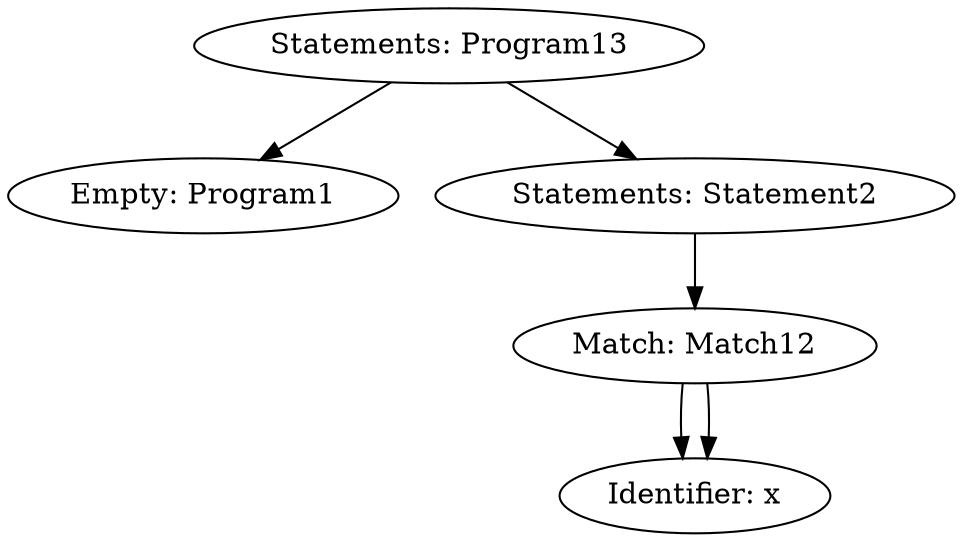 digraph G {
	Program13 [label="Statements: Program13"]
	Program13 -> Program1;
	Program1 [label="Empty: Program1"]
	Program13 -> Statement2;
	Statement2 [label="Statements: Statement2"]
	Statement2 -> Match12;
	Match12 [label="Match: Match12"]
	Match12 -> IDENTIFIER0;
	IDENTIFIER0 [label="Identifier: x"]
	Match12 -> IDENTIFIER0;
	IDENTIFIER0 [label="Identifier: x"]
}
